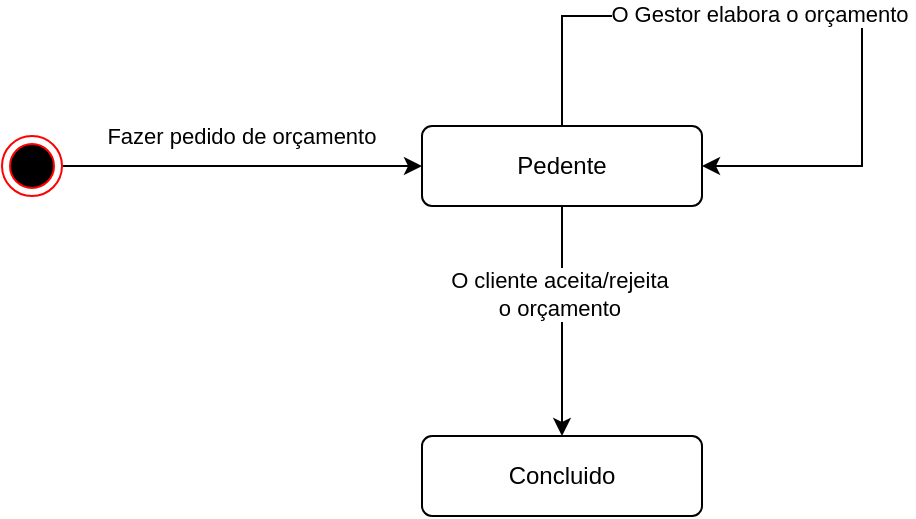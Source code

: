 <mxfile version="25.0.1">
  <diagram name="Page-1" id="8Aq93Ui9qlEZJKwYrvEK">
    <mxGraphModel dx="778" dy="413" grid="1" gridSize="10" guides="1" tooltips="1" connect="1" arrows="1" fold="1" page="1" pageScale="1" pageWidth="1169" pageHeight="827" math="0" shadow="0">
      <root>
        <mxCell id="0" />
        <mxCell id="1" parent="0" />
        <mxCell id="lQ6XAFkxPRaIhoXrPiVW-10" style="edgeStyle=orthogonalEdgeStyle;rounded=0;orthogonalLoop=1;jettySize=auto;html=1;" edge="1" source="lQ6XAFkxPRaIhoXrPiVW-12" target="lQ6XAFkxPRaIhoXrPiVW-15" parent="1">
          <mxGeometry relative="1" as="geometry">
            <mxPoint x="210" y="135" as="targetPoint" />
          </mxGeometry>
        </mxCell>
        <mxCell id="lQ6XAFkxPRaIhoXrPiVW-11" value="Fazer pedido de orçamento&amp;nbsp;" style="edgeLabel;html=1;align=center;verticalAlign=middle;resizable=0;points=[];" vertex="1" connectable="0" parent="lQ6XAFkxPRaIhoXrPiVW-10">
          <mxGeometry x="-0.44" y="-1" relative="1" as="geometry">
            <mxPoint x="40" y="-16" as="offset" />
          </mxGeometry>
        </mxCell>
        <mxCell id="lQ6XAFkxPRaIhoXrPiVW-12" value="" style="ellipse;html=1;shape=endState;fillColor=#000000;strokeColor=#ff0000;" vertex="1" parent="1">
          <mxGeometry x="130" y="120" width="30" height="30" as="geometry" />
        </mxCell>
        <mxCell id="lQ6XAFkxPRaIhoXrPiVW-13" style="edgeStyle=orthogonalEdgeStyle;rounded=0;orthogonalLoop=1;jettySize=auto;html=1;" edge="1" source="lQ6XAFkxPRaIhoXrPiVW-15" target="lQ6XAFkxPRaIhoXrPiVW-16" parent="1">
          <mxGeometry relative="1" as="geometry" />
        </mxCell>
        <mxCell id="lQ6XAFkxPRaIhoXrPiVW-19" value="O cliente aceita/rejeita&amp;nbsp;&lt;div&gt;o orçamento&amp;nbsp;&lt;/div&gt;" style="edgeLabel;html=1;align=center;verticalAlign=middle;resizable=0;points=[];" vertex="1" connectable="0" parent="lQ6XAFkxPRaIhoXrPiVW-13">
          <mxGeometry x="-0.239" relative="1" as="geometry">
            <mxPoint as="offset" />
          </mxGeometry>
        </mxCell>
        <mxCell id="lQ6XAFkxPRaIhoXrPiVW-15" value="Pedente" style="html=1;align=center;verticalAlign=middle;rounded=1;absoluteArcSize=1;arcSize=10;dashed=0;whiteSpace=wrap;" vertex="1" parent="1">
          <mxGeometry x="340" y="115" width="140" height="40" as="geometry" />
        </mxCell>
        <mxCell id="lQ6XAFkxPRaIhoXrPiVW-16" value="Concluido" style="html=1;align=center;verticalAlign=middle;rounded=1;absoluteArcSize=1;arcSize=10;dashed=0;whiteSpace=wrap;" vertex="1" parent="1">
          <mxGeometry x="340" y="270" width="140" height="40" as="geometry" />
        </mxCell>
        <mxCell id="lQ6XAFkxPRaIhoXrPiVW-17" style="edgeStyle=orthogonalEdgeStyle;rounded=0;orthogonalLoop=1;jettySize=auto;html=1;" edge="1" parent="1" source="lQ6XAFkxPRaIhoXrPiVW-15" target="lQ6XAFkxPRaIhoXrPiVW-15">
          <mxGeometry relative="1" as="geometry">
            <mxPoint x="480" y="130" as="sourcePoint" />
            <mxPoint x="480" y="150" as="targetPoint" />
            <Array as="points">
              <mxPoint x="410" y="60" />
              <mxPoint x="560" y="60" />
              <mxPoint x="560" y="135" />
            </Array>
          </mxGeometry>
        </mxCell>
        <mxCell id="lQ6XAFkxPRaIhoXrPiVW-18" value="O Gestor elabora o orçamento&amp;nbsp;" style="edgeLabel;html=1;align=center;verticalAlign=middle;resizable=0;points=[];" vertex="1" connectable="0" parent="lQ6XAFkxPRaIhoXrPiVW-17">
          <mxGeometry x="-0.404" y="1" relative="1" as="geometry">
            <mxPoint x="47" as="offset" />
          </mxGeometry>
        </mxCell>
      </root>
    </mxGraphModel>
  </diagram>
</mxfile>
